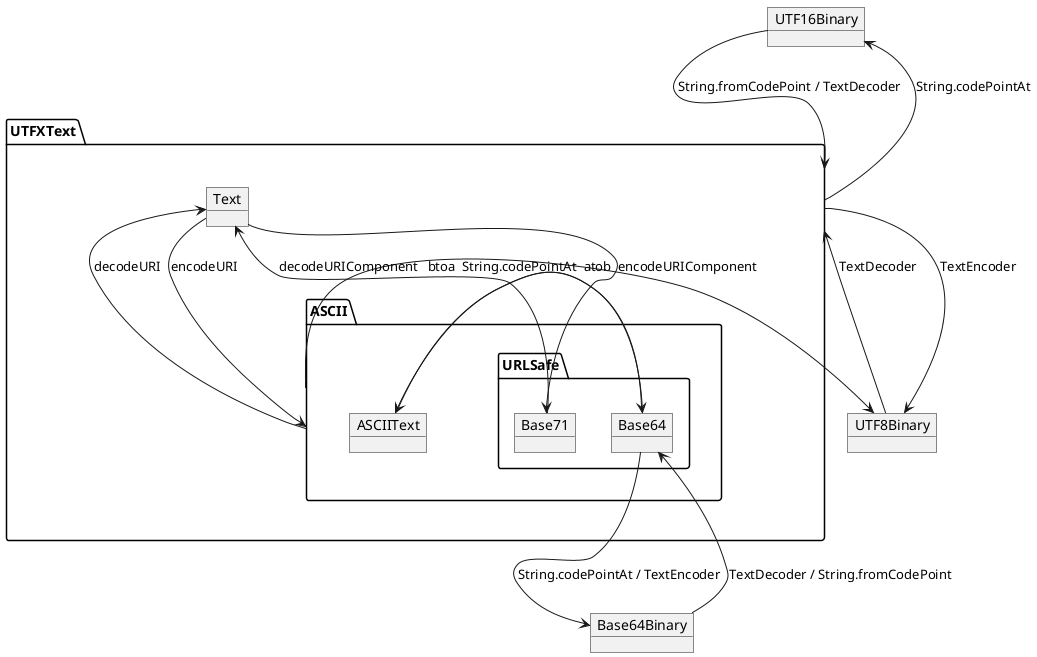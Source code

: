 @startuml diagram

object UTF8Binary
object UTF16Binary
object Base64Binary


package UTFXText{

    package ASCII {
        object ASCIIText
        package URLSafe {
            object Base64
            object Base71
        }

    }
    object Text
}


ASCIIText -> Base64: btoa
Base64 -> ASCIIText : atob

UTFXText --> UTF16Binary : String.codePointAt
UTFXText --> UTF8Binary : TextEncoder

UTF16Binary --> UTFXText : String.fromCodePoint / TextDecoder
UTF8Binary --> UTFXText : TextDecoder

Text --> ASCII : encodeURI
ASCII --> Text : decodeURI

ASCII --> UTF8Binary : String.codePointAt

Base64 --> Base64Binary : String.codePointAt / TextEncoder
Base64Binary --> Base64 : TextDecoder / String.fromCodePoint

Text --> Base71 : encodeURIComponent
Base71 --> Text : decodeURIComponent

@enduml